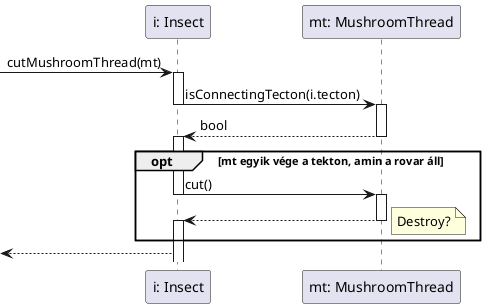@startuml Insect.cutMushroomThread

participant "i: Insect" as insect
participant "mt: MushroomThread" as mt

-> insect: cutMushroomThread(mt)
activate insect

insect -> mt: isConnectingTecton(i.tecton)
deactivate insect
activate mt

insect <-- mt: bool
deactivate mt
activate insect

opt mt egyik vége a tekton, amin a rovar áll
	' itt a destroy feladata az is, hogy eltávolítsa magát
	' a MT-k listáiból
	insect -> mt: cut()
	deactivate insect
	activate mt

	insect <-- mt
	deactivate mt
	activate insect

	note right: Destroy?

end

<-- insect
@enduml